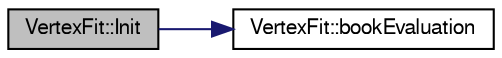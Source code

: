 digraph "VertexFit::Init"
{
  bgcolor="transparent";
  edge [fontname="FreeSans",fontsize="10",labelfontname="FreeSans",labelfontsize="10"];
  node [fontname="FreeSans",fontsize="10",shape=record];
  rankdir="LR";
  Node1 [label="VertexFit::Init",height=0.2,width=0.4,color="black", fillcolor="grey75", style="filled" fontcolor="black"];
  Node1 -> Node2 [color="midnightblue",fontsize="10",style="solid",fontname="FreeSans"];
  Node2 [label="VertexFit::bookEvaluation",height=0.2,width=0.4,color="black",URL="$d1/d13/classVertexFit.html#a41ae248c2d4336b8e7e4c310fb2346c9",tooltip="Evaluation. "];
}
